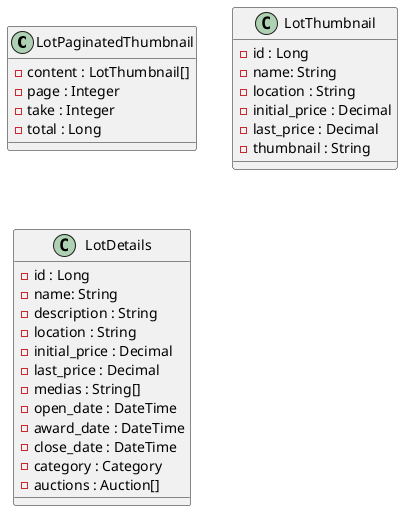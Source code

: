 @startuml

class LotPaginatedThumbnail {
    - content : LotThumbnail[]
    - page : Integer
    - take : Integer
    - total : Long
}

class LotThumbnail {
    - id : Long
    - name: String
    - location : String
    - initial_price : Decimal
    - last_price : Decimal
    - thumbnail : String
}

class LotDetails {
    - id : Long
    - name: String
    - description : String
    - location : String
    - initial_price : Decimal
    - last_price : Decimal
    - medias : String[]
    - open_date : DateTime
    - award_date : DateTime
    - close_date : DateTime
    - category : Category
    - auctions : Auction[]
}

@enduml